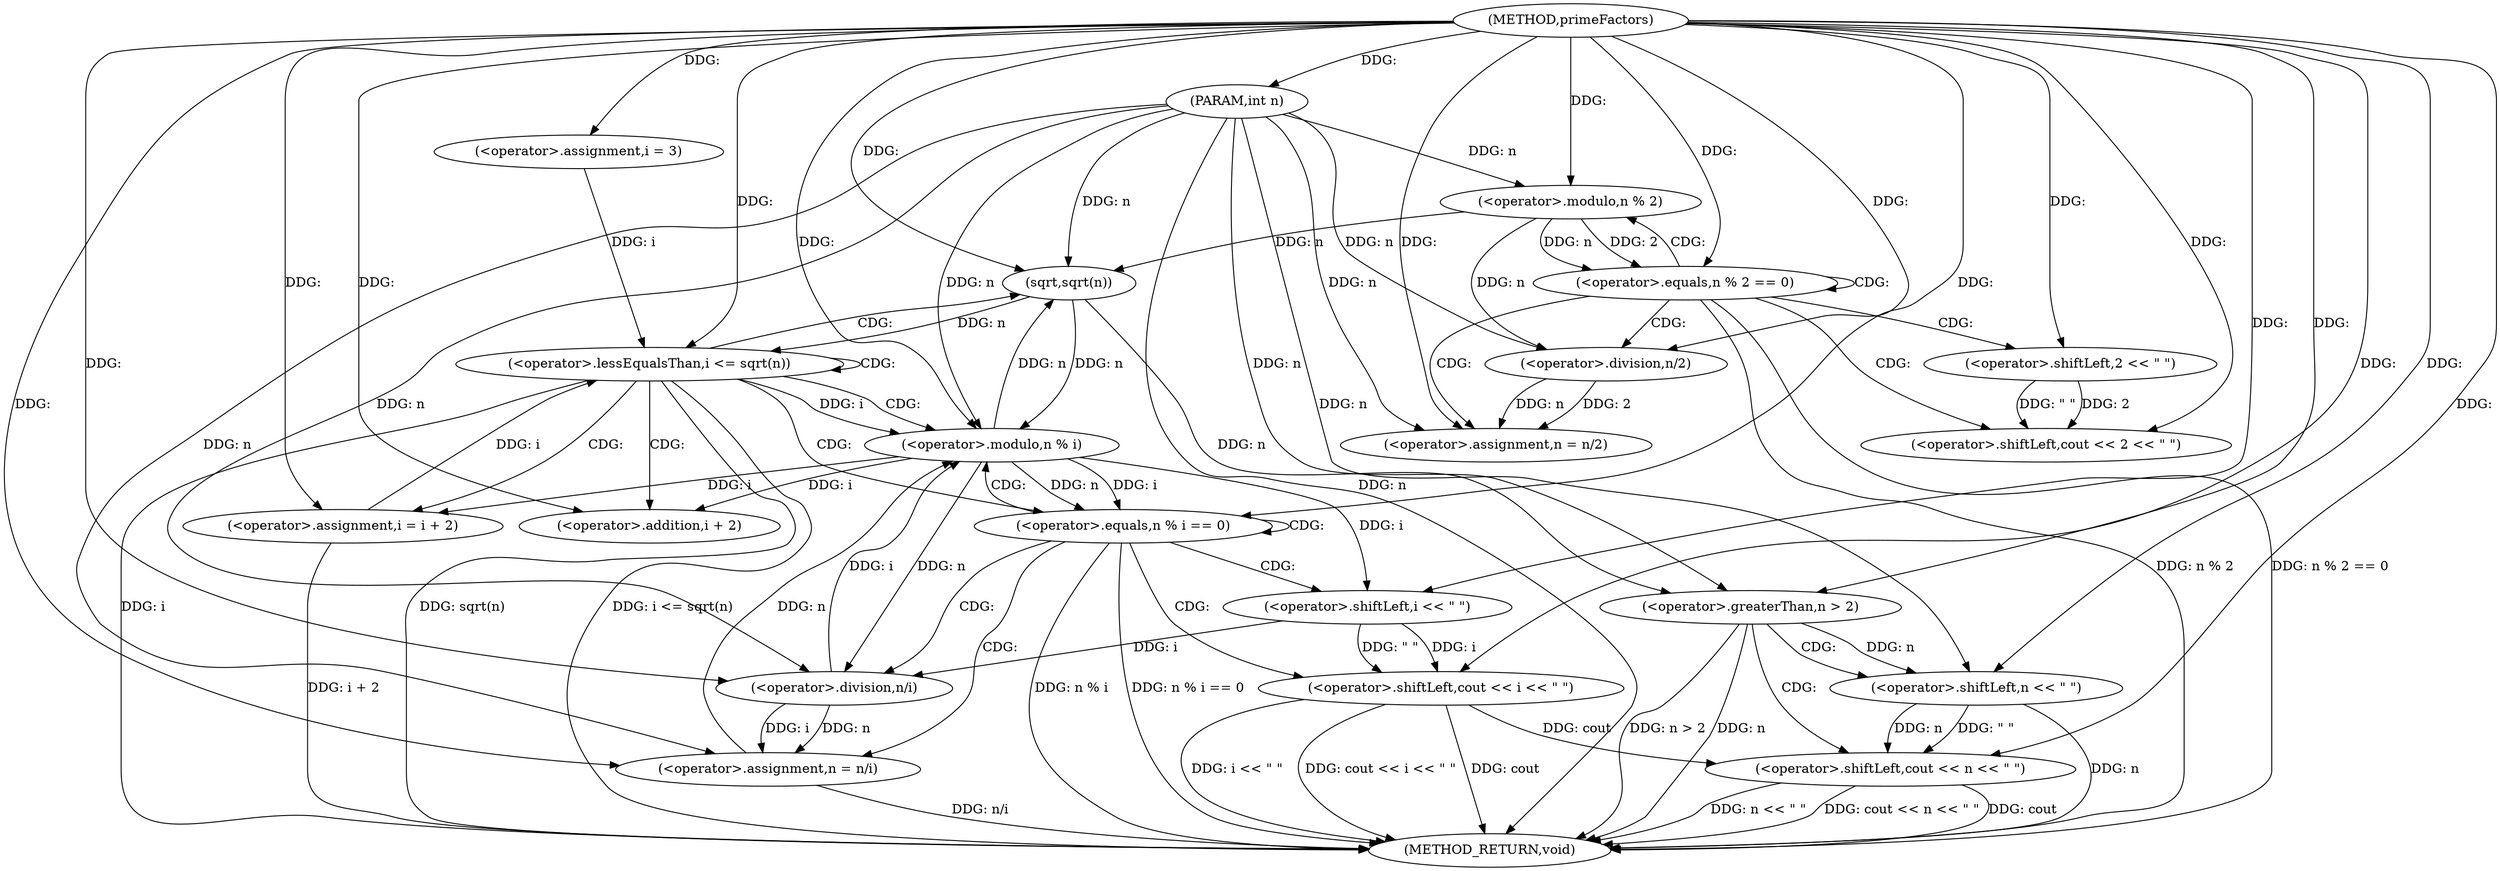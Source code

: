 digraph "primeFactors" {  
"1000434" [label = "(METHOD,primeFactors)" ]
"1000495" [label = "(METHOD_RETURN,void)" ]
"1000435" [label = "(PARAM,int n)" ]
"1000438" [label = "(<operator>.equals,n % 2 == 0)" ]
"1000456" [label = "(<operator>.assignment,i = 3)" ]
"1000459" [label = "(<operator>.lessEqualsThan,i <= sqrt(n))" ]
"1000463" [label = "(<operator>.assignment,i = i + 2)" ]
"1000487" [label = "(<operator>.greaterThan,n > 2)" ]
"1000490" [label = "(<operator>.shiftLeft,cout << n << \" \")" ]
"1000444" [label = "(<operator>.shiftLeft,cout << 2 << \" \")" ]
"1000449" [label = "(<operator>.assignment,n = n/2)" ]
"1000439" [label = "(<operator>.modulo,n % 2)" ]
"1000461" [label = "(sqrt,sqrt(n))" ]
"1000465" [label = "(<operator>.addition,i + 2)" ]
"1000470" [label = "(<operator>.equals,n % i == 0)" ]
"1000492" [label = "(<operator>.shiftLeft,n << \" \")" ]
"1000446" [label = "(<operator>.shiftLeft,2 << \" \")" ]
"1000451" [label = "(<operator>.division,n/2)" ]
"1000476" [label = "(<operator>.shiftLeft,cout << i << \" \")" ]
"1000481" [label = "(<operator>.assignment,n = n/i)" ]
"1000471" [label = "(<operator>.modulo,n % i)" ]
"1000478" [label = "(<operator>.shiftLeft,i << \" \")" ]
"1000483" [label = "(<operator>.division,n/i)" ]
  "1000435" -> "1000495"  [ label = "DDG: n"] 
  "1000438" -> "1000495"  [ label = "DDG: n % 2"] 
  "1000438" -> "1000495"  [ label = "DDG: n % 2 == 0"] 
  "1000459" -> "1000495"  [ label = "DDG: i"] 
  "1000459" -> "1000495"  [ label = "DDG: sqrt(n)"] 
  "1000459" -> "1000495"  [ label = "DDG: i <= sqrt(n)"] 
  "1000487" -> "1000495"  [ label = "DDG: n"] 
  "1000487" -> "1000495"  [ label = "DDG: n > 2"] 
  "1000490" -> "1000495"  [ label = "DDG: cout"] 
  "1000492" -> "1000495"  [ label = "DDG: n"] 
  "1000490" -> "1000495"  [ label = "DDG: n << \" \""] 
  "1000490" -> "1000495"  [ label = "DDG: cout << n << \" \""] 
  "1000470" -> "1000495"  [ label = "DDG: n % i"] 
  "1000470" -> "1000495"  [ label = "DDG: n % i == 0"] 
  "1000463" -> "1000495"  [ label = "DDG: i + 2"] 
  "1000476" -> "1000495"  [ label = "DDG: cout"] 
  "1000476" -> "1000495"  [ label = "DDG: i << \" \""] 
  "1000476" -> "1000495"  [ label = "DDG: cout << i << \" \""] 
  "1000481" -> "1000495"  [ label = "DDG: n/i"] 
  "1000434" -> "1000435"  [ label = "DDG: "] 
  "1000434" -> "1000456"  [ label = "DDG: "] 
  "1000434" -> "1000463"  [ label = "DDG: "] 
  "1000471" -> "1000463"  [ label = "DDG: i"] 
  "1000439" -> "1000438"  [ label = "DDG: 2"] 
  "1000439" -> "1000438"  [ label = "DDG: n"] 
  "1000434" -> "1000438"  [ label = "DDG: "] 
  "1000451" -> "1000449"  [ label = "DDG: 2"] 
  "1000451" -> "1000449"  [ label = "DDG: n"] 
  "1000456" -> "1000459"  [ label = "DDG: i"] 
  "1000463" -> "1000459"  [ label = "DDG: i"] 
  "1000434" -> "1000459"  [ label = "DDG: "] 
  "1000461" -> "1000459"  [ label = "DDG: n"] 
  "1000461" -> "1000487"  [ label = "DDG: n"] 
  "1000435" -> "1000487"  [ label = "DDG: n"] 
  "1000434" -> "1000487"  [ label = "DDG: "] 
  "1000476" -> "1000490"  [ label = "DDG: cout"] 
  "1000434" -> "1000490"  [ label = "DDG: "] 
  "1000492" -> "1000490"  [ label = "DDG: \" \""] 
  "1000492" -> "1000490"  [ label = "DDG: n"] 
  "1000435" -> "1000439"  [ label = "DDG: n"] 
  "1000434" -> "1000439"  [ label = "DDG: "] 
  "1000434" -> "1000444"  [ label = "DDG: "] 
  "1000446" -> "1000444"  [ label = "DDG: 2"] 
  "1000446" -> "1000444"  [ label = "DDG: \" \""] 
  "1000435" -> "1000449"  [ label = "DDG: n"] 
  "1000434" -> "1000449"  [ label = "DDG: "] 
  "1000439" -> "1000461"  [ label = "DDG: n"] 
  "1000471" -> "1000461"  [ label = "DDG: n"] 
  "1000435" -> "1000461"  [ label = "DDG: n"] 
  "1000434" -> "1000461"  [ label = "DDG: "] 
  "1000471" -> "1000465"  [ label = "DDG: i"] 
  "1000434" -> "1000465"  [ label = "DDG: "] 
  "1000487" -> "1000492"  [ label = "DDG: n"] 
  "1000435" -> "1000492"  [ label = "DDG: n"] 
  "1000434" -> "1000492"  [ label = "DDG: "] 
  "1000434" -> "1000446"  [ label = "DDG: "] 
  "1000439" -> "1000451"  [ label = "DDG: n"] 
  "1000435" -> "1000451"  [ label = "DDG: n"] 
  "1000434" -> "1000451"  [ label = "DDG: "] 
  "1000471" -> "1000470"  [ label = "DDG: i"] 
  "1000471" -> "1000470"  [ label = "DDG: n"] 
  "1000434" -> "1000470"  [ label = "DDG: "] 
  "1000483" -> "1000481"  [ label = "DDG: n"] 
  "1000483" -> "1000481"  [ label = "DDG: i"] 
  "1000461" -> "1000471"  [ label = "DDG: n"] 
  "1000481" -> "1000471"  [ label = "DDG: n"] 
  "1000435" -> "1000471"  [ label = "DDG: n"] 
  "1000434" -> "1000471"  [ label = "DDG: "] 
  "1000459" -> "1000471"  [ label = "DDG: i"] 
  "1000483" -> "1000471"  [ label = "DDG: i"] 
  "1000434" -> "1000476"  [ label = "DDG: "] 
  "1000478" -> "1000476"  [ label = "DDG: i"] 
  "1000478" -> "1000476"  [ label = "DDG: \" \""] 
  "1000435" -> "1000481"  [ label = "DDG: n"] 
  "1000434" -> "1000481"  [ label = "DDG: "] 
  "1000471" -> "1000478"  [ label = "DDG: i"] 
  "1000434" -> "1000478"  [ label = "DDG: "] 
  "1000471" -> "1000483"  [ label = "DDG: n"] 
  "1000435" -> "1000483"  [ label = "DDG: n"] 
  "1000434" -> "1000483"  [ label = "DDG: "] 
  "1000478" -> "1000483"  [ label = "DDG: i"] 
  "1000438" -> "1000451"  [ label = "CDG: "] 
  "1000438" -> "1000446"  [ label = "CDG: "] 
  "1000438" -> "1000444"  [ label = "CDG: "] 
  "1000438" -> "1000449"  [ label = "CDG: "] 
  "1000438" -> "1000438"  [ label = "CDG: "] 
  "1000438" -> "1000439"  [ label = "CDG: "] 
  "1000459" -> "1000471"  [ label = "CDG: "] 
  "1000459" -> "1000463"  [ label = "CDG: "] 
  "1000459" -> "1000459"  [ label = "CDG: "] 
  "1000459" -> "1000461"  [ label = "CDG: "] 
  "1000459" -> "1000465"  [ label = "CDG: "] 
  "1000459" -> "1000470"  [ label = "CDG: "] 
  "1000487" -> "1000492"  [ label = "CDG: "] 
  "1000487" -> "1000490"  [ label = "CDG: "] 
  "1000470" -> "1000471"  [ label = "CDG: "] 
  "1000470" -> "1000478"  [ label = "CDG: "] 
  "1000470" -> "1000483"  [ label = "CDG: "] 
  "1000470" -> "1000476"  [ label = "CDG: "] 
  "1000470" -> "1000470"  [ label = "CDG: "] 
  "1000470" -> "1000481"  [ label = "CDG: "] 
}
